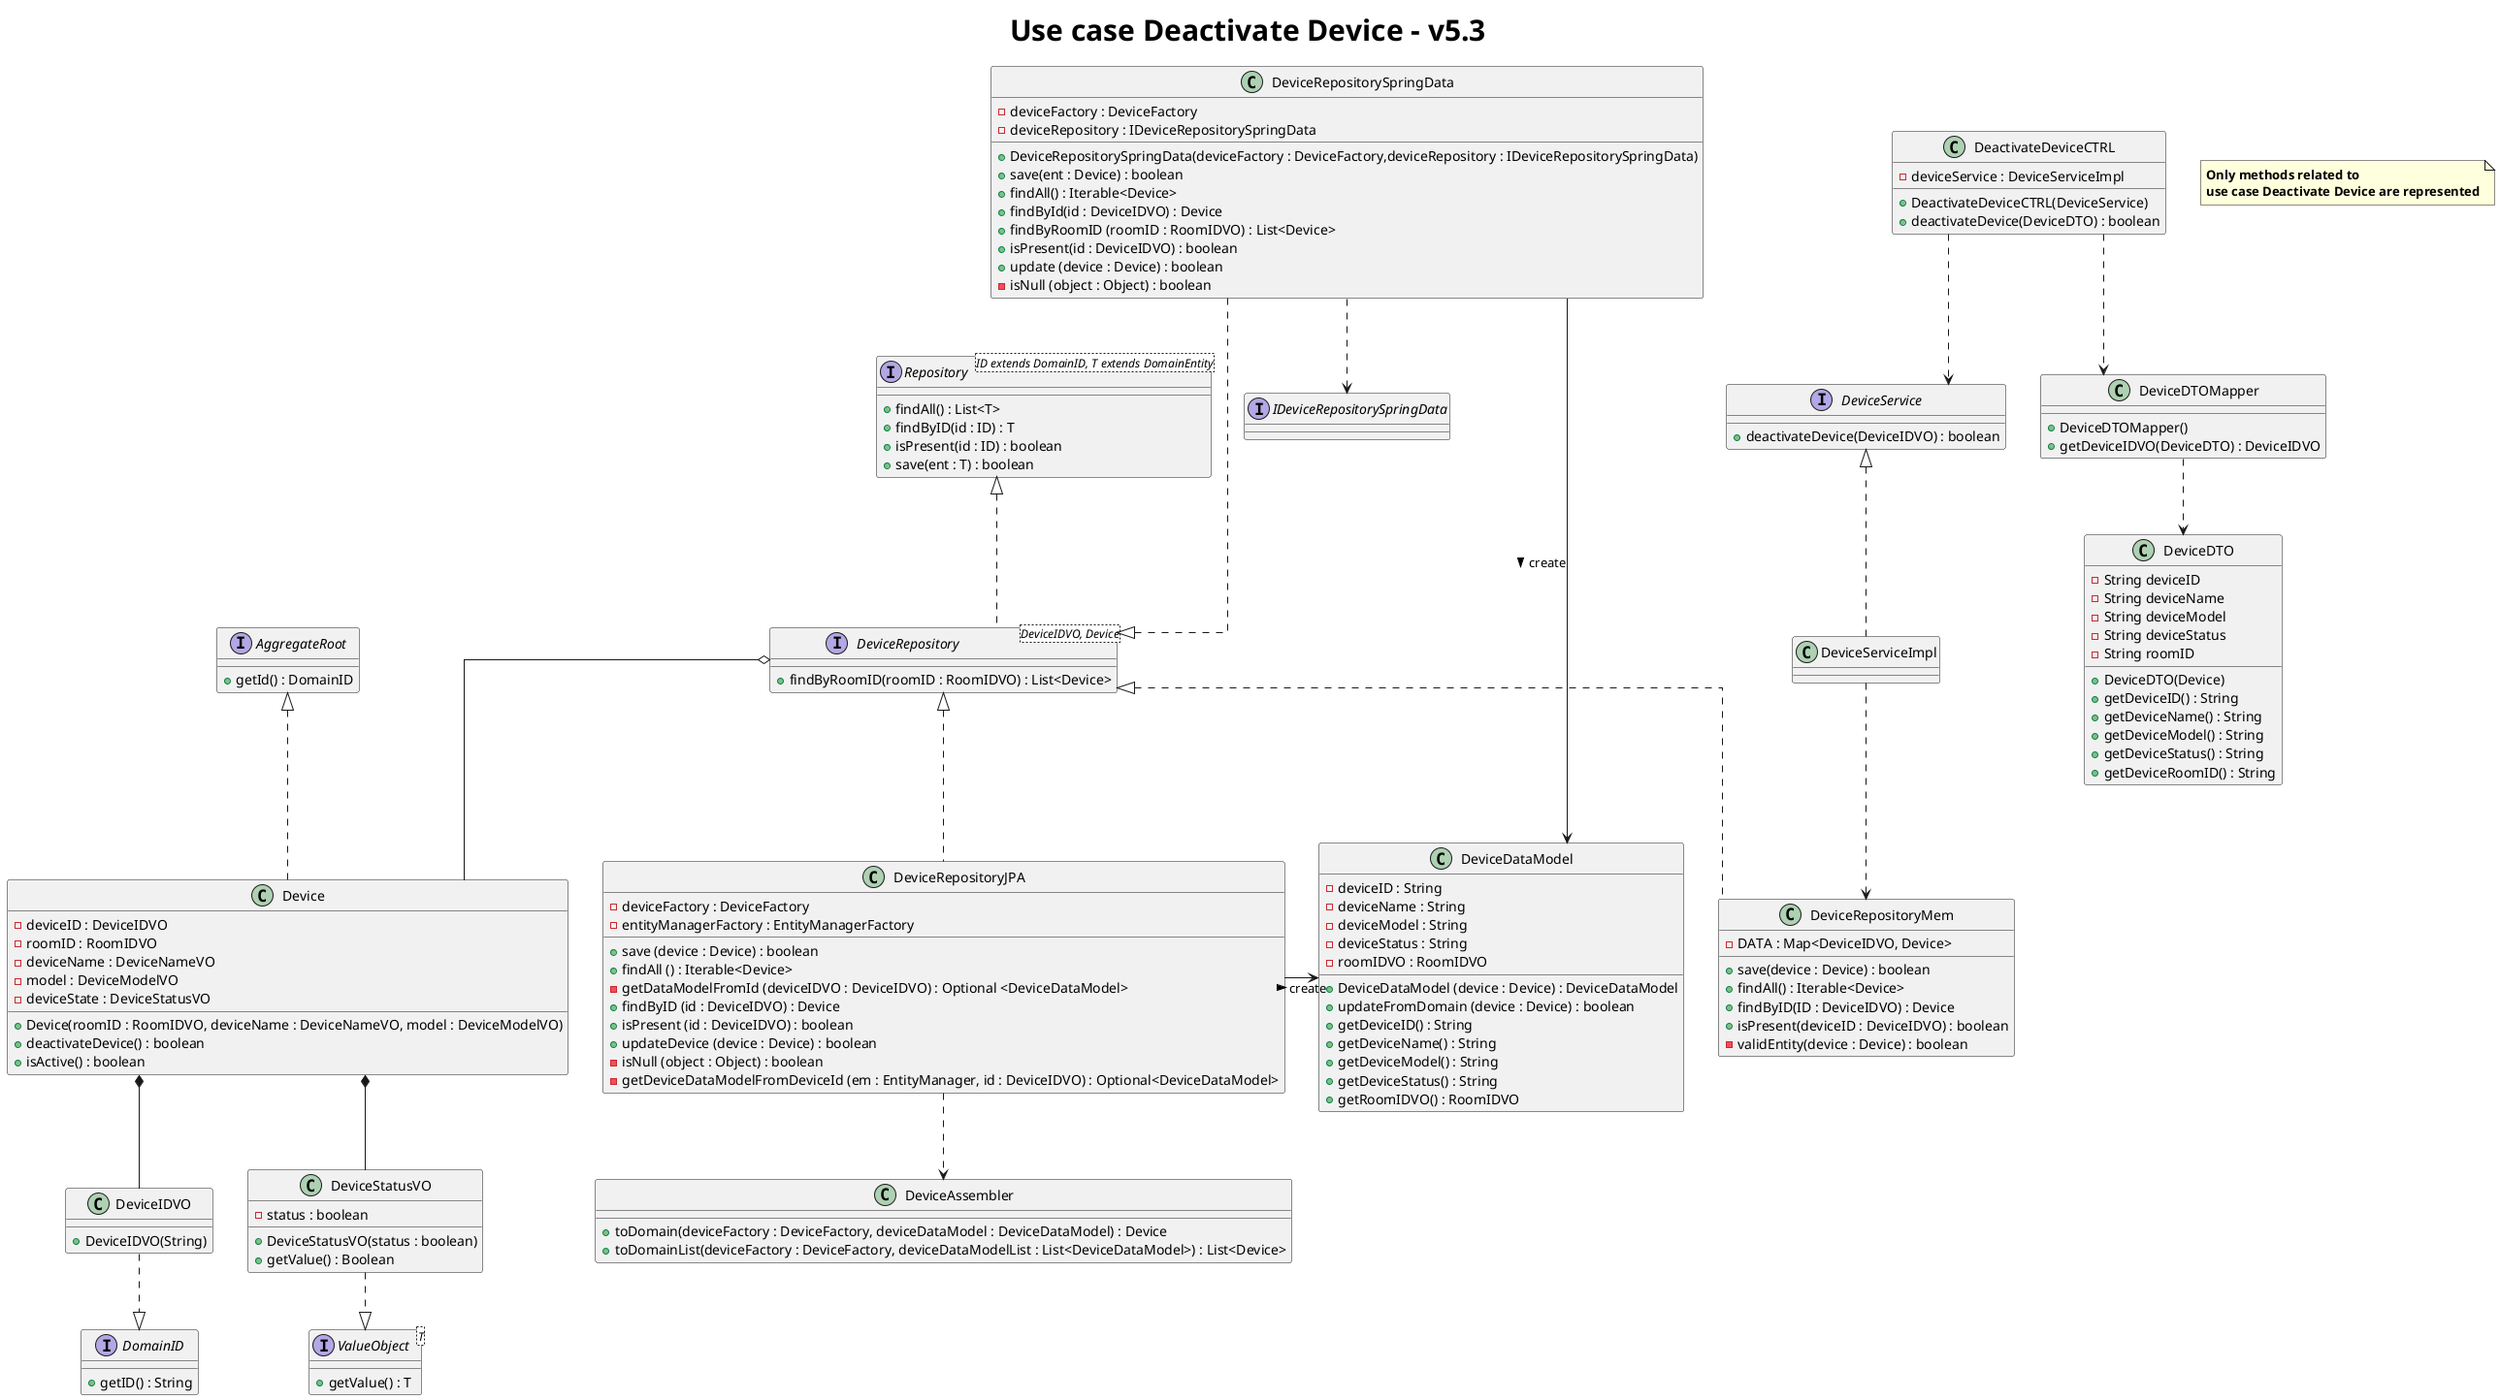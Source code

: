 @startuml
title <size: 30> Use case Deactivate Device - v5.3
note "<b>Only methods related to\n<b>use case Deactivate Device are represented" as N1
skinparam linetype ortho

class DeactivateDeviceCTRL {
    - deviceService : DeviceServiceImpl
    + DeactivateDeviceCTRL(DeviceService)
    + deactivateDevice(DeviceDTO) : boolean
}

class DeviceDTOMapper {
    + DeviceDTOMapper()
    + getDeviceIDVO(DeviceDTO) : DeviceIDVO
}

class DeviceDTO{
- String deviceID
- String deviceName
- String deviceModel
- String deviceStatus
- String roomID

+ DeviceDTO(Device)
+ getDeviceID() : String
+ getDeviceName() : String
+ getDeviceModel() : String
+ getDeviceStatus() : String
+ getDeviceRoomID() : String
}

interface DomainID{
    + getID() : String
}

class DeviceIDVO {
    + DeviceIDVO(String)
}

class DeviceRepositoryMem {
     - DATA : Map<DeviceIDVO, Device>

     + save(device : Device) : boolean
     + findAll() : Iterable<Device>
     + findByID(ID : DeviceIDVO) : Device
     + isPresent(deviceID : DeviceIDVO) : boolean
     - validEntity(device : Device) : boolean
}

class DeviceRepositoryJPA {
    - deviceFactory : DeviceFactory
    - entityManagerFactory : EntityManagerFactory
    + save (device : Device) : boolean
    + findAll () : Iterable<Device>
    - getDataModelFromId (deviceIDVO : DeviceIDVO) : Optional <DeviceDataModel>
    + findByID (id : DeviceIDVO) : Device
    + isPresent (id : DeviceIDVO) : boolean
    + updateDevice (device : Device) : boolean
    - isNull (object : Object) : boolean
    - getDeviceDataModelFromDeviceId (em : EntityManager, id : DeviceIDVO) : Optional<DeviceDataModel>
}
interface IDeviceRepositorySpringData {

}

class DeviceRepositorySpringData {
    - deviceFactory : DeviceFactory
    - deviceRepository : IDeviceRepositorySpringData
    + DeviceRepositorySpringData(deviceFactory : DeviceFactory,deviceRepository : IDeviceRepositorySpringData)
    + save(ent : Device) : boolean
    + findAll() : Iterable<Device>
    + findById(id : DeviceIDVO) : Device
    + findByRoomID (roomID : RoomIDVO) : List<Device>
    + isPresent(id : DeviceIDVO) : boolean
    + update (device : Device) : boolean
    - isNull (object : Object) : boolean
}

class DeviceDataModel {
    - deviceID : String
    - deviceName : String
    - deviceModel : String
    - deviceStatus : String
    - roomIDVO : RoomIDVO
    + DeviceDataModel (device : Device) : DeviceDataModel
    + updateFromDomain (device : Device) : boolean
    + getDeviceID() : String
    + getDeviceName() : String
    + getDeviceModel() : String
    + getDeviceStatus() : String
    + getRoomIDVO() : RoomIDVO

}

class DeviceAssembler {
    + toDomain(deviceFactory : DeviceFactory, deviceDataModel : DeviceDataModel) : Device
    + toDomainList(deviceFactory : DeviceFactory, deviceDataModelList : List<DeviceDataModel>) : List<Device>
}

interface DeviceService {
    + deactivateDevice(DeviceIDVO) : boolean
}


interface Repository<ID extends DomainID, T extends DomainEntity> {
    + findAll() : List<T>
    + findByID(id : ID) : T
    + isPresent(id : ID) : boolean
    + save(ent : T) : boolean
}

interface DeviceRepository<DeviceIDVO, Device> {
    + findByRoomID(roomID : RoomIDVO) : List<Device>

}

interface ValueObject<T> {
     + getValue() : T
}

class DeviceStatusVO {
    - status : boolean
    + DeviceStatusVO(status : boolean)
    + getValue() : Boolean

}

interface AggregateRoot {
     + getId() : DomainID
}

class Device {
   - deviceID : DeviceIDVO
   - roomID : RoomIDVO
   - deviceName : DeviceNameVO
   - model : DeviceModelVO
   - deviceState : DeviceStatusVO
   + Device(roomID : RoomIDVO, deviceName : DeviceNameVO, model : DeviceModelVO)
   + deactivateDevice() : boolean
   + isActive() : boolean
}



DeactivateDeviceCTRL ..> DeviceService
DeactivateDeviceCTRL ..> DeviceDTOMapper
DeviceServiceImpl ..> DeviceRepositoryMem

DeviceDTOMapper ..> DeviceDTO

DomainID <|..up DeviceIDVO

DeviceRepository o-- Device
Repository <|.. DeviceRepository
DeviceRepository <|.. DeviceRepositoryMem
DeviceRepository <|.. DeviceRepositoryJPA
DeviceRepositoryJPA ..> DeviceAssembler
DeviceRepositoryJPA -> DeviceDataModel : create >
DeviceRepositorySpringData --.|> DeviceRepository
DeviceRepositorySpringData ..> IDeviceRepositorySpringData
DeviceRepositorySpringData -> DeviceDataModel : create >

Device ..up|> AggregateRoot

Device *-- DeviceIDVO
Device *-- DeviceStatusVO
DeviceService <|.. DeviceServiceImpl


ValueObject <|..up DeviceStatusVO

@enduml
